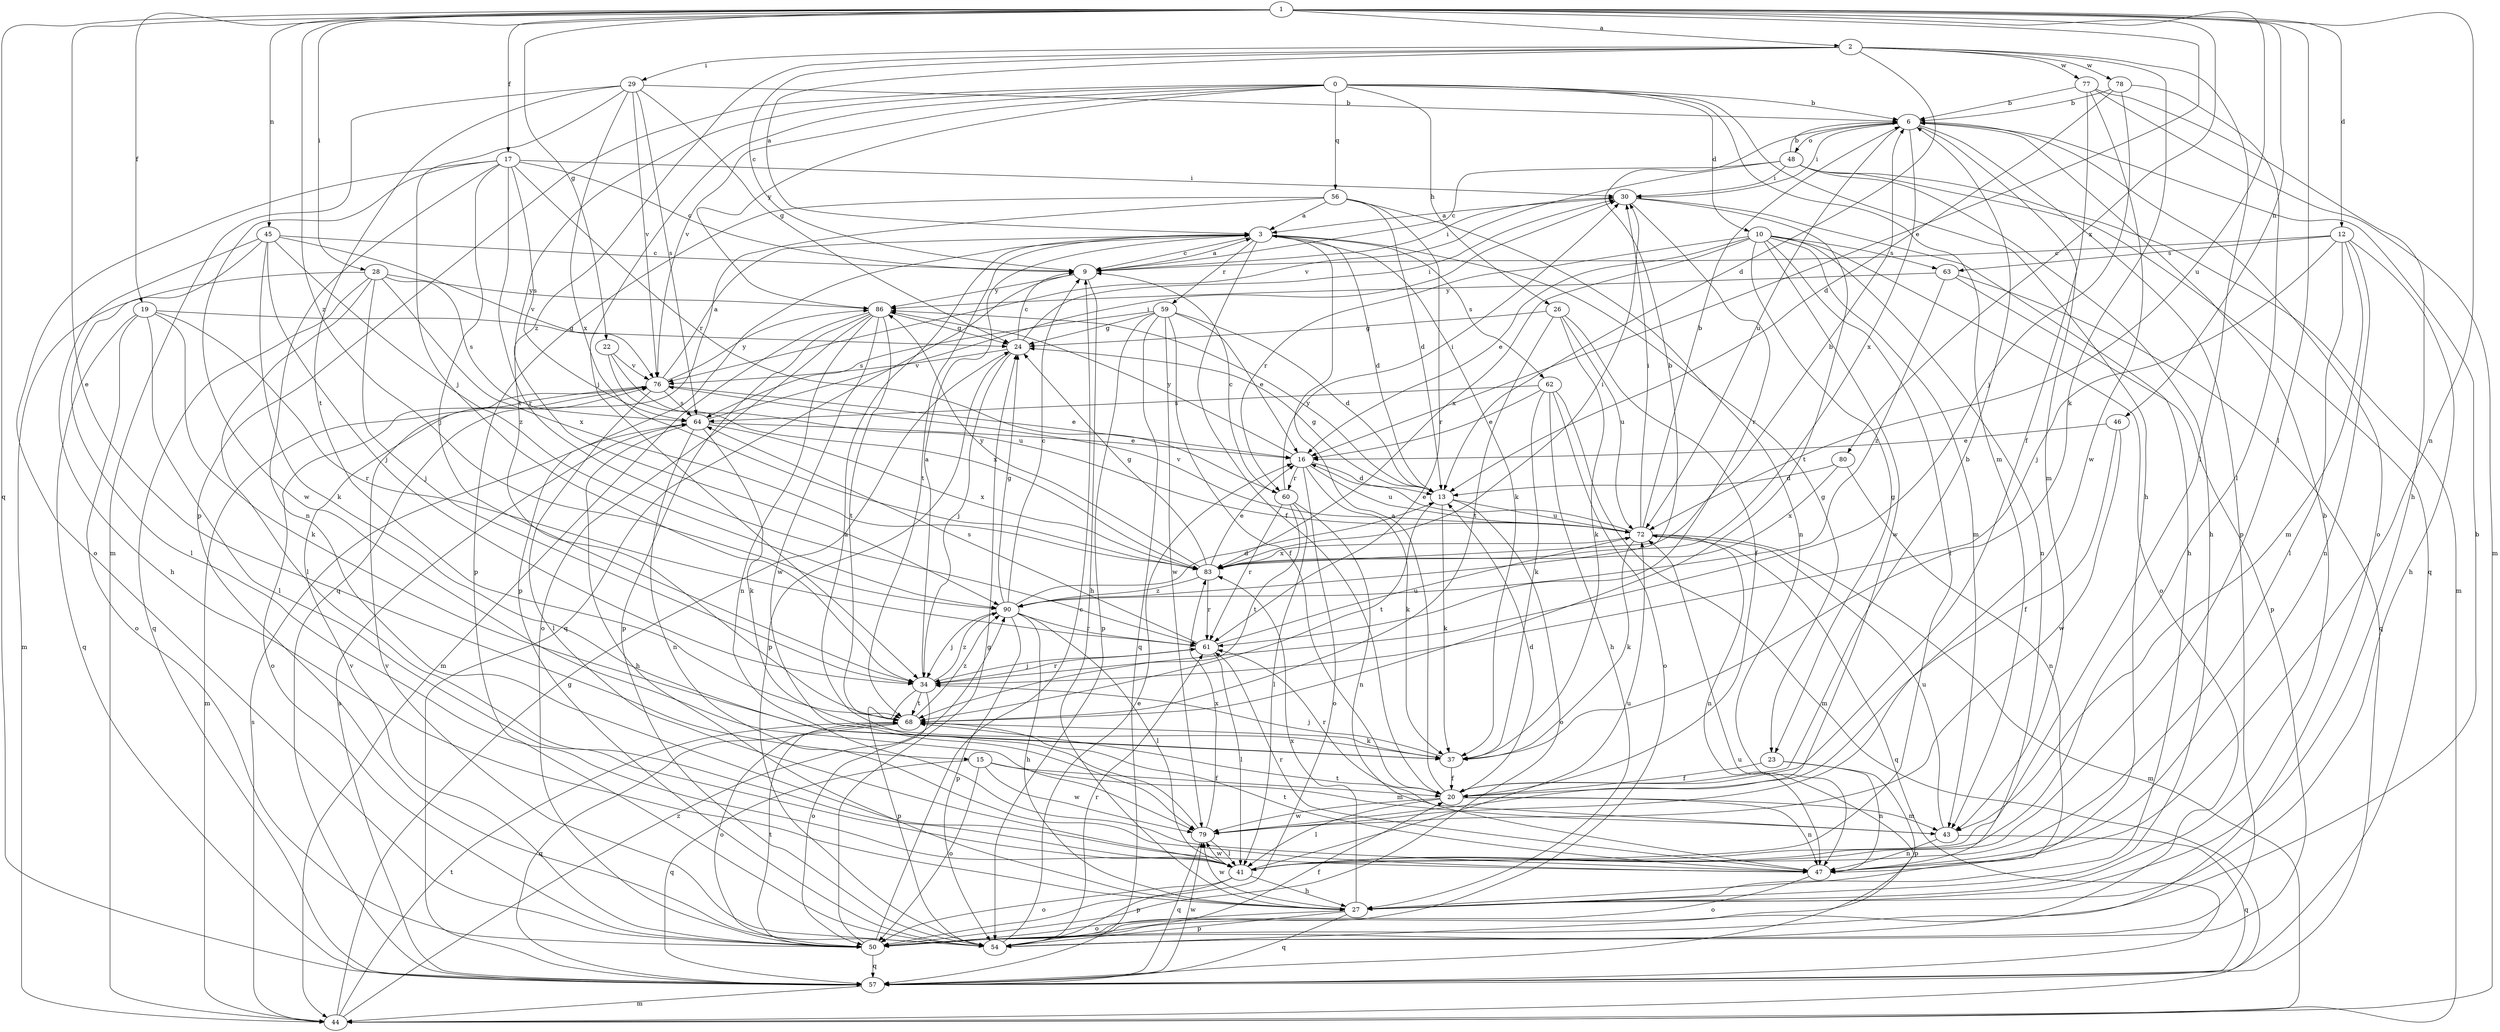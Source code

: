 strict digraph  {
0;
1;
2;
3;
6;
9;
10;
12;
13;
15;
16;
17;
19;
20;
22;
23;
24;
26;
27;
28;
29;
30;
34;
37;
41;
43;
44;
45;
46;
47;
48;
50;
54;
56;
57;
59;
60;
61;
62;
63;
64;
68;
72;
76;
77;
78;
79;
80;
83;
86;
90;
0 -> 6  [label=b];
0 -> 10  [label=d];
0 -> 26  [label=h];
0 -> 27  [label=h];
0 -> 34  [label=j];
0 -> 43  [label=m];
0 -> 54  [label=p];
0 -> 56  [label=q];
0 -> 68  [label=t];
0 -> 76  [label=v];
0 -> 86  [label=y];
1 -> 2  [label=a];
1 -> 12  [label=d];
1 -> 15  [label=e];
1 -> 16  [label=e];
1 -> 17  [label=f];
1 -> 19  [label=f];
1 -> 22  [label=g];
1 -> 28  [label=i];
1 -> 41  [label=l];
1 -> 45  [label=n];
1 -> 46  [label=n];
1 -> 47  [label=n];
1 -> 57  [label=q];
1 -> 72  [label=u];
1 -> 80  [label=x];
1 -> 90  [label=z];
2 -> 3  [label=a];
2 -> 9  [label=c];
2 -> 13  [label=d];
2 -> 29  [label=i];
2 -> 37  [label=k];
2 -> 41  [label=l];
2 -> 77  [label=w];
2 -> 78  [label=w];
2 -> 90  [label=z];
3 -> 9  [label=c];
3 -> 13  [label=d];
3 -> 20  [label=f];
3 -> 23  [label=g];
3 -> 37  [label=k];
3 -> 54  [label=p];
3 -> 59  [label=r];
3 -> 62  [label=s];
3 -> 68  [label=t];
6 -> 30  [label=i];
6 -> 43  [label=m];
6 -> 48  [label=o];
6 -> 50  [label=o];
6 -> 54  [label=p];
6 -> 72  [label=u];
6 -> 83  [label=x];
9 -> 3  [label=a];
9 -> 27  [label=h];
9 -> 30  [label=i];
9 -> 57  [label=q];
9 -> 86  [label=y];
10 -> 16  [label=e];
10 -> 23  [label=g];
10 -> 41  [label=l];
10 -> 43  [label=m];
10 -> 47  [label=n];
10 -> 50  [label=o];
10 -> 60  [label=r];
10 -> 63  [label=s];
10 -> 79  [label=w];
10 -> 83  [label=x];
12 -> 9  [label=c];
12 -> 27  [label=h];
12 -> 34  [label=j];
12 -> 41  [label=l];
12 -> 43  [label=m];
12 -> 47  [label=n];
12 -> 63  [label=s];
13 -> 24  [label=g];
13 -> 37  [label=k];
13 -> 50  [label=o];
13 -> 68  [label=t];
13 -> 72  [label=u];
13 -> 86  [label=y];
15 -> 20  [label=f];
15 -> 43  [label=m];
15 -> 50  [label=o];
15 -> 57  [label=q];
15 -> 79  [label=w];
16 -> 13  [label=d];
16 -> 37  [label=k];
16 -> 50  [label=o];
16 -> 60  [label=r];
16 -> 72  [label=u];
16 -> 86  [label=y];
17 -> 9  [label=c];
17 -> 30  [label=i];
17 -> 34  [label=j];
17 -> 47  [label=n];
17 -> 50  [label=o];
17 -> 60  [label=r];
17 -> 61  [label=r];
17 -> 64  [label=s];
17 -> 79  [label=w];
19 -> 24  [label=g];
19 -> 37  [label=k];
19 -> 41  [label=l];
19 -> 50  [label=o];
19 -> 57  [label=q];
19 -> 61  [label=r];
20 -> 3  [label=a];
20 -> 6  [label=b];
20 -> 13  [label=d];
20 -> 41  [label=l];
20 -> 43  [label=m];
20 -> 47  [label=n];
20 -> 61  [label=r];
20 -> 79  [label=w];
22 -> 72  [label=u];
22 -> 76  [label=v];
22 -> 83  [label=x];
23 -> 20  [label=f];
23 -> 47  [label=n];
23 -> 54  [label=p];
24 -> 9  [label=c];
24 -> 30  [label=i];
24 -> 34  [label=j];
24 -> 54  [label=p];
24 -> 76  [label=v];
26 -> 20  [label=f];
26 -> 24  [label=g];
26 -> 37  [label=k];
26 -> 68  [label=t];
26 -> 72  [label=u];
27 -> 6  [label=b];
27 -> 50  [label=o];
27 -> 54  [label=p];
27 -> 57  [label=q];
27 -> 79  [label=w];
27 -> 83  [label=x];
28 -> 34  [label=j];
28 -> 41  [label=l];
28 -> 44  [label=m];
28 -> 57  [label=q];
28 -> 64  [label=s];
28 -> 83  [label=x];
28 -> 86  [label=y];
29 -> 6  [label=b];
29 -> 24  [label=g];
29 -> 34  [label=j];
29 -> 44  [label=m];
29 -> 64  [label=s];
29 -> 68  [label=t];
29 -> 76  [label=v];
29 -> 83  [label=x];
30 -> 3  [label=a];
30 -> 27  [label=h];
30 -> 61  [label=r];
30 -> 68  [label=t];
34 -> 3  [label=a];
34 -> 50  [label=o];
34 -> 54  [label=p];
34 -> 61  [label=r];
34 -> 68  [label=t];
34 -> 90  [label=z];
37 -> 20  [label=f];
37 -> 34  [label=j];
41 -> 27  [label=h];
41 -> 50  [label=o];
41 -> 54  [label=p];
41 -> 72  [label=u];
41 -> 79  [label=w];
43 -> 47  [label=n];
43 -> 57  [label=q];
43 -> 68  [label=t];
43 -> 72  [label=u];
44 -> 24  [label=g];
44 -> 64  [label=s];
44 -> 68  [label=t];
44 -> 90  [label=z];
45 -> 9  [label=c];
45 -> 27  [label=h];
45 -> 34  [label=j];
45 -> 37  [label=k];
45 -> 41  [label=l];
45 -> 76  [label=v];
45 -> 90  [label=z];
46 -> 16  [label=e];
46 -> 20  [label=f];
46 -> 79  [label=w];
47 -> 50  [label=o];
47 -> 61  [label=r];
47 -> 68  [label=t];
48 -> 6  [label=b];
48 -> 9  [label=c];
48 -> 27  [label=h];
48 -> 30  [label=i];
48 -> 44  [label=m];
48 -> 57  [label=q];
48 -> 76  [label=v];
50 -> 6  [label=b];
50 -> 9  [label=c];
50 -> 24  [label=g];
50 -> 57  [label=q];
50 -> 68  [label=t];
50 -> 76  [label=v];
54 -> 16  [label=e];
54 -> 20  [label=f];
54 -> 61  [label=r];
54 -> 76  [label=v];
56 -> 3  [label=a];
56 -> 13  [label=d];
56 -> 47  [label=n];
56 -> 54  [label=p];
56 -> 57  [label=q];
56 -> 61  [label=r];
57 -> 44  [label=m];
57 -> 64  [label=s];
57 -> 72  [label=u];
57 -> 79  [label=w];
59 -> 13  [label=d];
59 -> 16  [label=e];
59 -> 20  [label=f];
59 -> 24  [label=g];
59 -> 54  [label=p];
59 -> 57  [label=q];
59 -> 64  [label=s];
59 -> 79  [label=w];
60 -> 9  [label=c];
60 -> 30  [label=i];
60 -> 41  [label=l];
60 -> 47  [label=n];
60 -> 61  [label=r];
60 -> 68  [label=t];
61 -> 34  [label=j];
61 -> 41  [label=l];
61 -> 64  [label=s];
61 -> 72  [label=u];
62 -> 16  [label=e];
62 -> 27  [label=h];
62 -> 37  [label=k];
62 -> 44  [label=m];
62 -> 50  [label=o];
62 -> 64  [label=s];
63 -> 54  [label=p];
63 -> 57  [label=q];
63 -> 86  [label=y];
63 -> 90  [label=z];
64 -> 16  [label=e];
64 -> 27  [label=h];
64 -> 30  [label=i];
64 -> 37  [label=k];
64 -> 47  [label=n];
64 -> 83  [label=x];
68 -> 37  [label=k];
68 -> 50  [label=o];
68 -> 57  [label=q];
68 -> 90  [label=z];
72 -> 6  [label=b];
72 -> 16  [label=e];
72 -> 30  [label=i];
72 -> 37  [label=k];
72 -> 44  [label=m];
72 -> 47  [label=n];
72 -> 57  [label=q];
72 -> 76  [label=v];
72 -> 83  [label=x];
76 -> 3  [label=a];
76 -> 16  [label=e];
76 -> 41  [label=l];
76 -> 44  [label=m];
76 -> 50  [label=o];
76 -> 64  [label=s];
76 -> 86  [label=y];
77 -> 6  [label=b];
77 -> 20  [label=f];
77 -> 27  [label=h];
77 -> 44  [label=m];
77 -> 79  [label=w];
78 -> 6  [label=b];
78 -> 13  [label=d];
78 -> 34  [label=j];
78 -> 41  [label=l];
79 -> 3  [label=a];
79 -> 41  [label=l];
79 -> 57  [label=q];
79 -> 83  [label=x];
80 -> 13  [label=d];
80 -> 47  [label=n];
80 -> 83  [label=x];
83 -> 6  [label=b];
83 -> 16  [label=e];
83 -> 24  [label=g];
83 -> 30  [label=i];
83 -> 61  [label=r];
83 -> 86  [label=y];
83 -> 90  [label=z];
86 -> 24  [label=g];
86 -> 44  [label=m];
86 -> 47  [label=n];
86 -> 50  [label=o];
86 -> 54  [label=p];
86 -> 68  [label=t];
86 -> 79  [label=w];
90 -> 6  [label=b];
90 -> 9  [label=c];
90 -> 13  [label=d];
90 -> 24  [label=g];
90 -> 27  [label=h];
90 -> 34  [label=j];
90 -> 41  [label=l];
90 -> 54  [label=p];
90 -> 61  [label=r];
}
